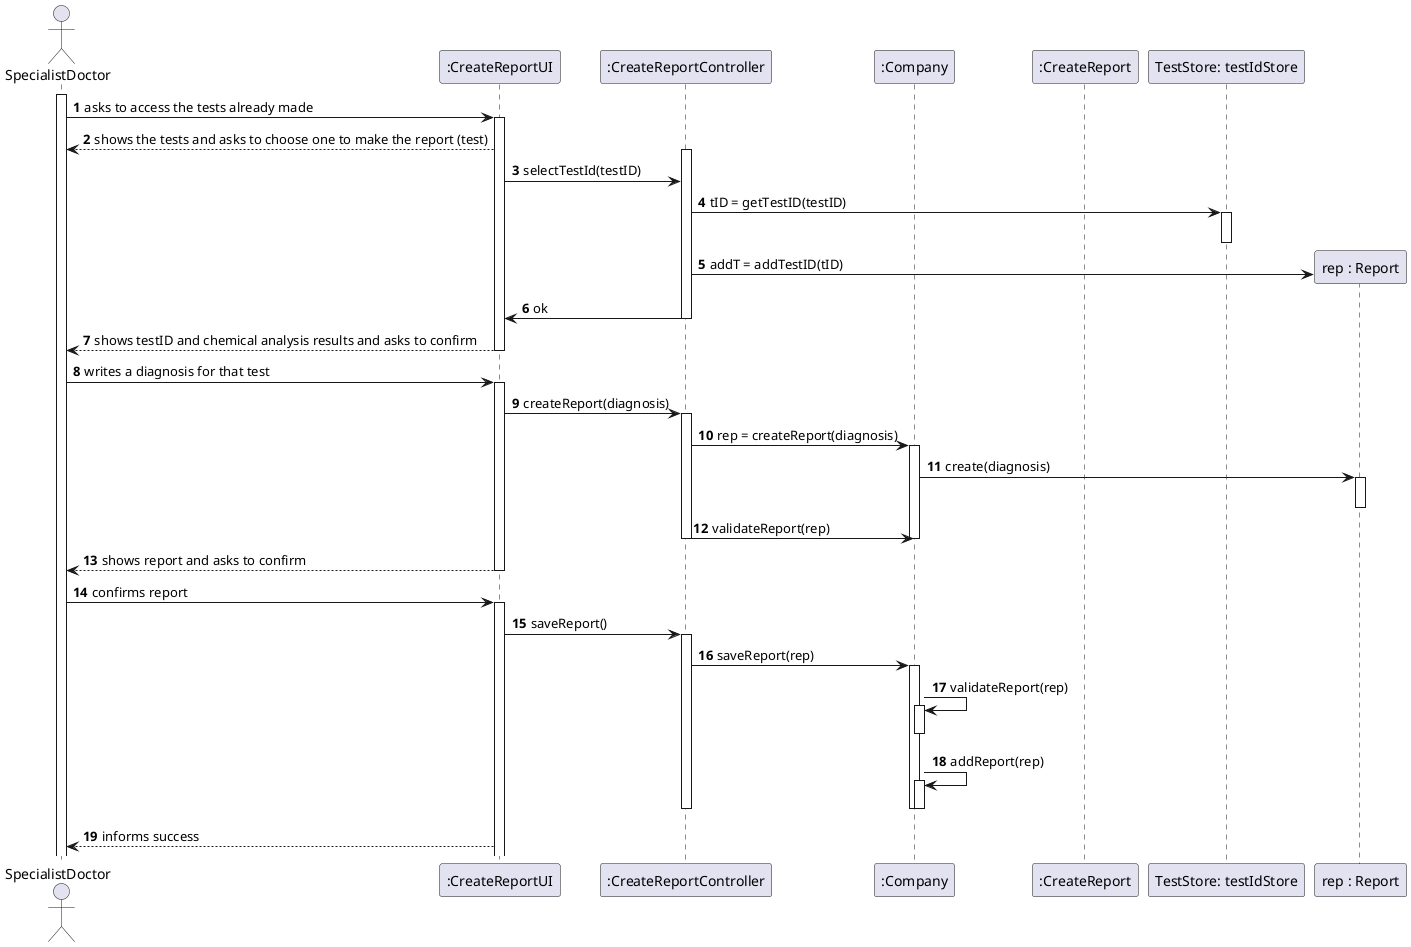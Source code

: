 @startuml
autonumber

actor "SpecialistDoctor" as Spec

participant ":CreateReportUI" as UI
participant ":CreateReportController" as CRC
participant ":Company" as COM
participant ":CreateReport" as CR
participant "TestStore: testIdStore" as TS
participant "rep : Report" as reporttt

activate Spec

Spec -> UI : asks to access the tests already made

activate UI

UI --> Spec : shows the tests and asks to choose one to make the report (test)

activate CRC

UI -> CRC : selectTestId(testID)


CRC -> TS : tID = getTestID(testID)

activate TS

deactivate TS

create reporttt

CRC -> reporttt : addT = addTestID(tID)

CRC -> UI : ok

deactivate CRC

Spec <-- UI : shows testID and chemical analysis results and asks to confirm

deactivate UI



Spec -> UI : writes a diagnosis for that test

activate UI


UI -> CRC : createReport(diagnosis)

activate CRC


CRC -> COM : rep = createReport(diagnosis)

activate COM

COM -> reporttt : create(diagnosis)

activate reporttt

deactivate reporttt

CRC -> COM : validateReport(rep)

deactivate COM

deactivate CRC

UI --> Spec : shows report and asks to confirm

deactivate UI

Spec -> UI : confirms report

activate UI

UI -> CRC : saveReport()

activate CRC

CRC -> COM : saveReport(rep)

activate COM

COM -> COM : validateReport(rep)

activate COM

deactivate COM

COM -> COM : addReport(rep)

activate COM

deactivate COM

deactivate COM

deactivate CRC

UI --> Spec : informs success
@enduml







